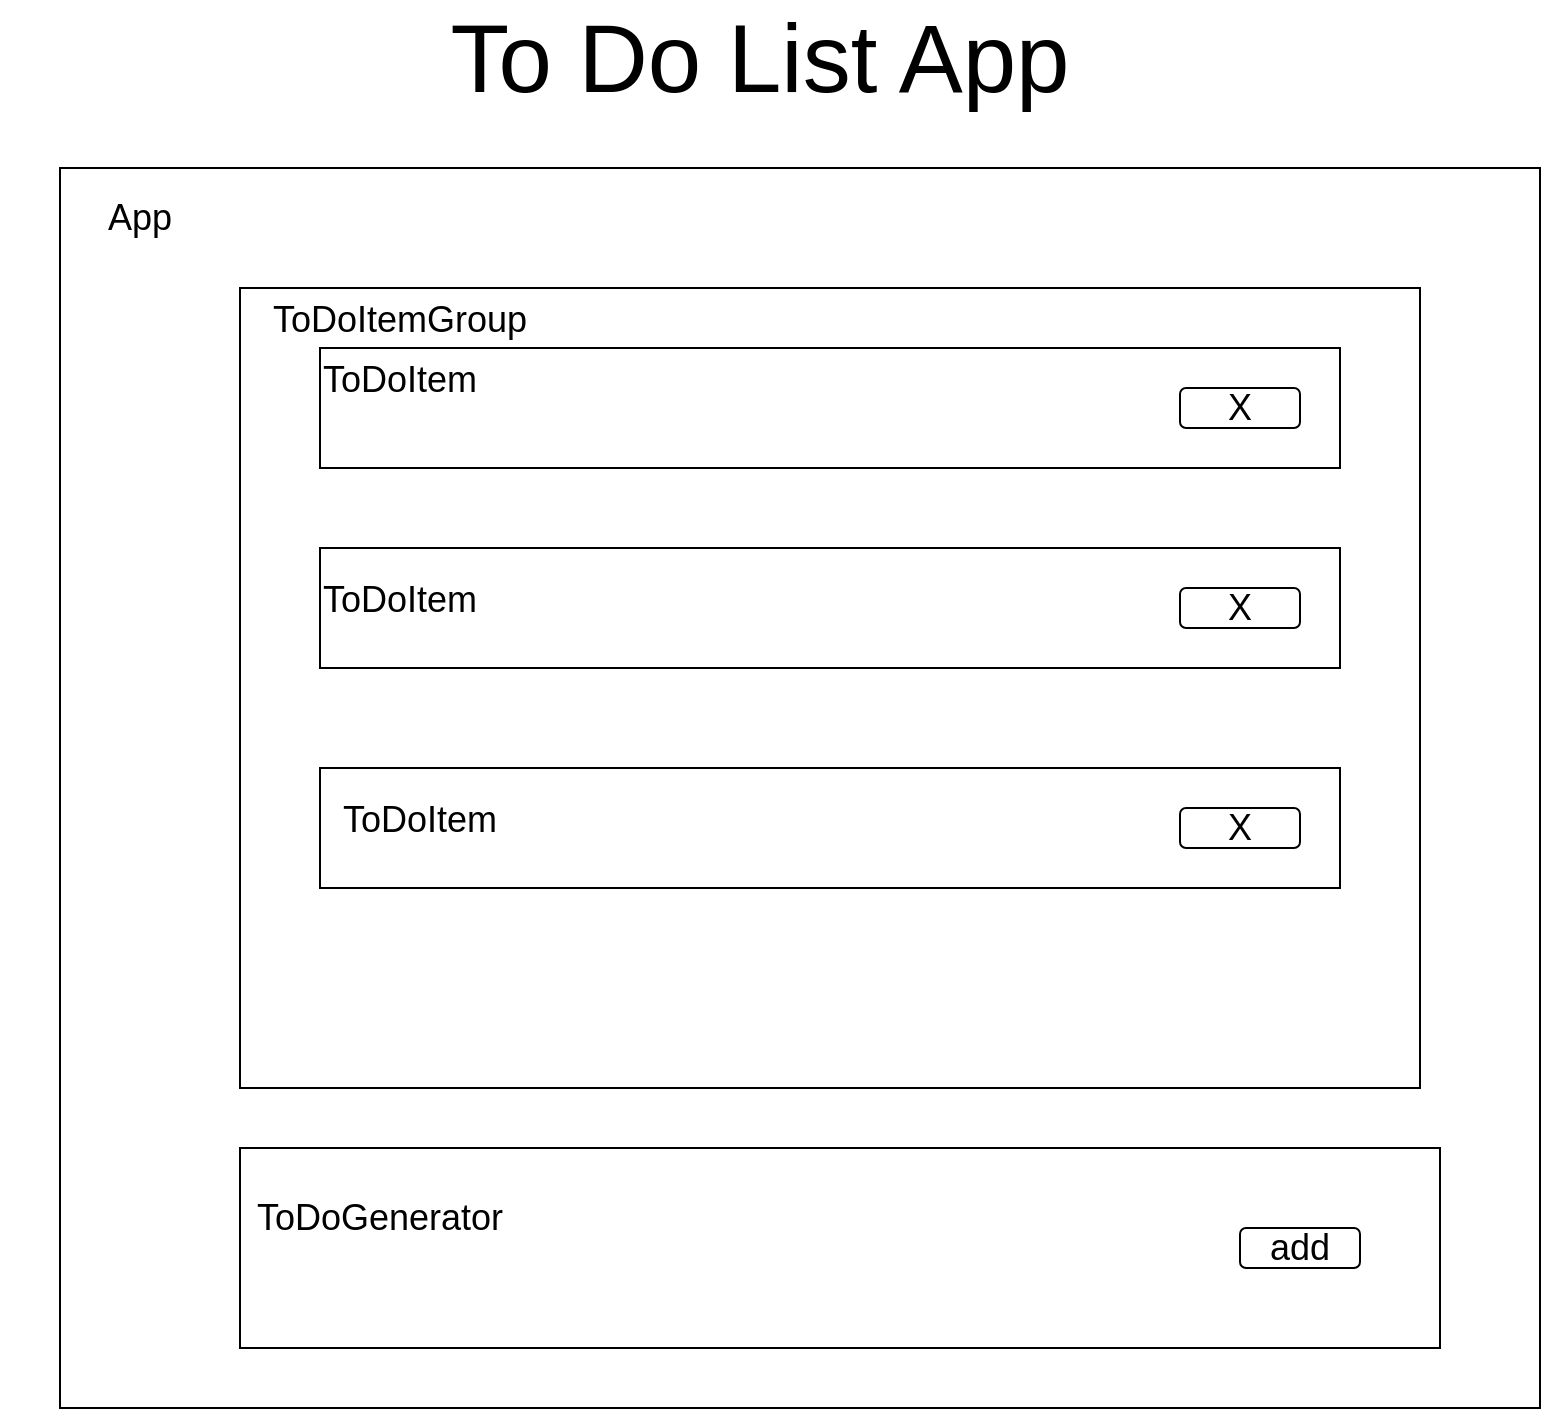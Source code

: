 <mxfile version="15.6.5" type="github">
  <diagram id="H5SE7Z1bFSFsMQtuZHQR" name="Page-1">
    <mxGraphModel dx="1666" dy="1621" grid="1" gridSize="10" guides="1" tooltips="1" connect="1" arrows="1" fold="1" page="1" pageScale="1" pageWidth="1169" pageHeight="827" math="0" shadow="0">
      <root>
        <mxCell id="0" />
        <mxCell id="1" parent="0" />
        <mxCell id="rGiCpmWp_qi686GCdDj7-1" value="" style="rounded=0;whiteSpace=wrap;html=1;" vertex="1" parent="1">
          <mxGeometry x="200" y="30" width="740" height="620" as="geometry" />
        </mxCell>
        <mxCell id="rGiCpmWp_qi686GCdDj7-2" value="" style="rounded=0;whiteSpace=wrap;html=1;" vertex="1" parent="1">
          <mxGeometry x="290" y="90" width="590" height="400" as="geometry" />
        </mxCell>
        <mxCell id="rGiCpmWp_qi686GCdDj7-3" value="" style="rounded=0;whiteSpace=wrap;html=1;" vertex="1" parent="1">
          <mxGeometry x="330" y="120" width="510" height="60" as="geometry" />
        </mxCell>
        <mxCell id="rGiCpmWp_qi686GCdDj7-4" value="" style="rounded=0;whiteSpace=wrap;html=1;" vertex="1" parent="1">
          <mxGeometry x="330" y="220" width="510" height="60" as="geometry" />
        </mxCell>
        <mxCell id="rGiCpmWp_qi686GCdDj7-5" value="" style="rounded=0;whiteSpace=wrap;html=1;" vertex="1" parent="1">
          <mxGeometry x="330" y="330" width="510" height="60" as="geometry" />
        </mxCell>
        <mxCell id="rGiCpmWp_qi686GCdDj7-6" value="" style="rounded=0;whiteSpace=wrap;html=1;" vertex="1" parent="1">
          <mxGeometry x="290" y="520" width="600" height="100" as="geometry" />
        </mxCell>
        <mxCell id="rGiCpmWp_qi686GCdDj7-7" value="&lt;font style=&quot;font-size: 48px&quot;&gt;To Do List App&lt;/font&gt;" style="text;html=1;strokeColor=none;fillColor=none;align=center;verticalAlign=middle;whiteSpace=wrap;rounded=0;" vertex="1" parent="1">
          <mxGeometry x="170" y="-40" width="760" height="30" as="geometry" />
        </mxCell>
        <mxCell id="rGiCpmWp_qi686GCdDj7-8" value="&lt;font style=&quot;font-size: 18px&quot;&gt;ToDoItem&lt;/font&gt;" style="text;html=1;strokeColor=none;fillColor=none;align=center;verticalAlign=middle;whiteSpace=wrap;rounded=0;fontSize=48;" vertex="1" parent="1">
          <mxGeometry x="340" y="110" width="60" height="30" as="geometry" />
        </mxCell>
        <mxCell id="rGiCpmWp_qi686GCdDj7-9" value="&lt;font style=&quot;font-size: 18px&quot;&gt;ToDoItemGroup&lt;/font&gt;" style="text;html=1;strokeColor=none;fillColor=none;align=center;verticalAlign=middle;whiteSpace=wrap;rounded=0;fontSize=48;" vertex="1" parent="1">
          <mxGeometry x="340" y="80" width="60" height="30" as="geometry" />
        </mxCell>
        <mxCell id="rGiCpmWp_qi686GCdDj7-12" value="ToDoGenerator" style="text;html=1;strokeColor=none;fillColor=none;align=center;verticalAlign=middle;whiteSpace=wrap;rounded=0;fontSize=18;" vertex="1" parent="1">
          <mxGeometry x="330" y="540" width="60" height="30" as="geometry" />
        </mxCell>
        <mxCell id="rGiCpmWp_qi686GCdDj7-13" value="&lt;font style=&quot;font-size: 18px&quot;&gt;ToDoItem&lt;/font&gt;" style="text;html=1;strokeColor=none;fillColor=none;align=center;verticalAlign=middle;whiteSpace=wrap;rounded=0;fontSize=48;" vertex="1" parent="1">
          <mxGeometry x="340" y="220" width="60" height="30" as="geometry" />
        </mxCell>
        <mxCell id="rGiCpmWp_qi686GCdDj7-14" value="&lt;font style=&quot;font-size: 18px&quot;&gt;ToDoItem&lt;/font&gt;" style="text;html=1;strokeColor=none;fillColor=none;align=center;verticalAlign=middle;whiteSpace=wrap;rounded=0;fontSize=48;" vertex="1" parent="1">
          <mxGeometry x="350" y="330" width="60" height="30" as="geometry" />
        </mxCell>
        <mxCell id="rGiCpmWp_qi686GCdDj7-15" value="add" style="rounded=1;whiteSpace=wrap;html=1;fontSize=18;" vertex="1" parent="1">
          <mxGeometry x="790" y="560" width="60" height="20" as="geometry" />
        </mxCell>
        <mxCell id="rGiCpmWp_qi686GCdDj7-16" value="X" style="rounded=1;whiteSpace=wrap;html=1;fontSize=18;" vertex="1" parent="1">
          <mxGeometry x="760" y="350" width="60" height="20" as="geometry" />
        </mxCell>
        <mxCell id="rGiCpmWp_qi686GCdDj7-17" value="X" style="rounded=1;whiteSpace=wrap;html=1;fontSize=18;" vertex="1" parent="1">
          <mxGeometry x="760" y="240" width="60" height="20" as="geometry" />
        </mxCell>
        <mxCell id="rGiCpmWp_qi686GCdDj7-18" value="X" style="rounded=1;whiteSpace=wrap;html=1;fontSize=18;" vertex="1" parent="1">
          <mxGeometry x="760" y="140" width="60" height="20" as="geometry" />
        </mxCell>
        <mxCell id="rGiCpmWp_qi686GCdDj7-19" value="App" style="text;html=1;strokeColor=none;fillColor=none;align=center;verticalAlign=middle;whiteSpace=wrap;rounded=0;fontSize=18;" vertex="1" parent="1">
          <mxGeometry x="210" y="40" width="60" height="30" as="geometry" />
        </mxCell>
      </root>
    </mxGraphModel>
  </diagram>
</mxfile>
